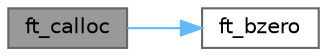 digraph "ft_calloc"
{
 // LATEX_PDF_SIZE
  bgcolor="transparent";
  edge [fontname=Helvetica,fontsize=10,labelfontname=Helvetica,labelfontsize=10];
  node [fontname=Helvetica,fontsize=10,shape=box,height=0.2,width=0.4];
  rankdir="LR";
  Node1 [id="Node000001",label="ft_calloc",height=0.2,width=0.4,color="gray40", fillcolor="grey60", style="filled", fontcolor="black",tooltip=" "];
  Node1 -> Node2 [id="edge1_Node000001_Node000002",color="steelblue1",style="solid",tooltip=" "];
  Node2 [id="Node000002",label="ft_bzero",height=0.2,width=0.4,color="grey40", fillcolor="white", style="filled",URL="$ft__bzero_8c.html#a5937ab0d08e31d0e3e4a16ec71e293a1",tooltip=" "];
}
